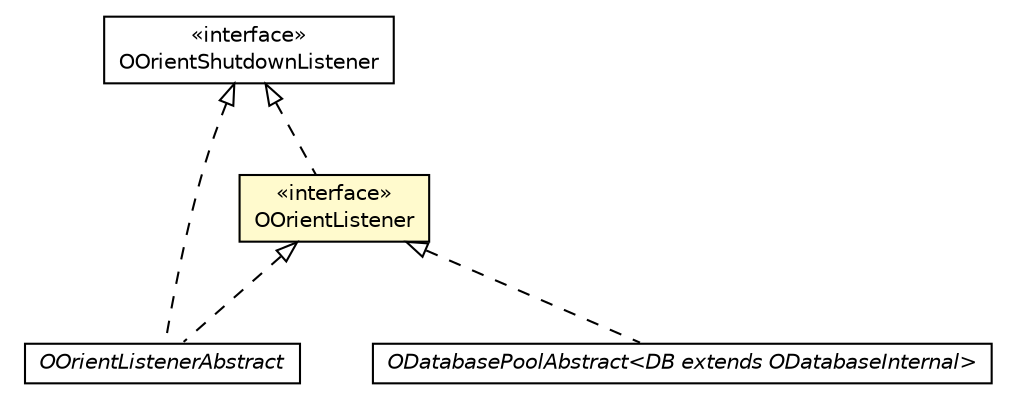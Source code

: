 #!/usr/local/bin/dot
#
# Class diagram 
# Generated by UMLGraph version R5_6-24-gf6e263 (http://www.umlgraph.org/)
#

digraph G {
	edge [fontname="Helvetica",fontsize=10,labelfontname="Helvetica",labelfontsize=10];
	node [fontname="Helvetica",fontsize=10,shape=plaintext];
	nodesep=0.25;
	ranksep=0.5;
	// com.orientechnologies.orient.core.OOrientListener
	c4868577 [label=<<table title="com.orientechnologies.orient.core.OOrientListener" border="0" cellborder="1" cellspacing="0" cellpadding="2" port="p" bgcolor="lemonChiffon" href="./OOrientListener.html">
		<tr><td><table border="0" cellspacing="0" cellpadding="1">
<tr><td align="center" balign="center"> &#171;interface&#187; </td></tr>
<tr><td align="center" balign="center"> OOrientListener </td></tr>
		</table></td></tr>
		</table>>, URL="./OOrientListener.html", fontname="Helvetica", fontcolor="black", fontsize=10.0];
	// com.orientechnologies.orient.core.OOrientShutdownListener
	c4868581 [label=<<table title="com.orientechnologies.orient.core.OOrientShutdownListener" border="0" cellborder="1" cellspacing="0" cellpadding="2" port="p" href="./OOrientShutdownListener.html">
		<tr><td><table border="0" cellspacing="0" cellpadding="1">
<tr><td align="center" balign="center"> &#171;interface&#187; </td></tr>
<tr><td align="center" balign="center"> OOrientShutdownListener </td></tr>
		</table></td></tr>
		</table>>, URL="./OOrientShutdownListener.html", fontname="Helvetica", fontcolor="black", fontsize=10.0];
	// com.orientechnologies.orient.core.OOrientListenerAbstract
	c4868582 [label=<<table title="com.orientechnologies.orient.core.OOrientListenerAbstract" border="0" cellborder="1" cellspacing="0" cellpadding="2" port="p" href="./OOrientListenerAbstract.html">
		<tr><td><table border="0" cellspacing="0" cellpadding="1">
<tr><td align="center" balign="center"><font face="Helvetica-Oblique"> OOrientListenerAbstract </font></td></tr>
		</table></td></tr>
		</table>>, URL="./OOrientListenerAbstract.html", fontname="Helvetica", fontcolor="black", fontsize=10.0];
	// com.orientechnologies.orient.core.db.ODatabasePoolAbstract<DB extends com.orientechnologies.orient.core.db.ODatabaseInternal>
	c4868632 [label=<<table title="com.orientechnologies.orient.core.db.ODatabasePoolAbstract" border="0" cellborder="1" cellspacing="0" cellpadding="2" port="p" href="./db/ODatabasePoolAbstract.html">
		<tr><td><table border="0" cellspacing="0" cellpadding="1">
<tr><td align="center" balign="center"><font face="Helvetica-Oblique"> ODatabasePoolAbstract&lt;DB extends ODatabaseInternal&gt; </font></td></tr>
		</table></td></tr>
		</table>>, URL="./db/ODatabasePoolAbstract.html", fontname="Helvetica", fontcolor="black", fontsize=10.0];
	//com.orientechnologies.orient.core.OOrientListener implements com.orientechnologies.orient.core.OOrientShutdownListener
	c4868581:p -> c4868577:p [dir=back,arrowtail=empty,style=dashed];
	//com.orientechnologies.orient.core.OOrientListenerAbstract implements com.orientechnologies.orient.core.OOrientListener
	c4868577:p -> c4868582:p [dir=back,arrowtail=empty,style=dashed];
	//com.orientechnologies.orient.core.OOrientListenerAbstract implements com.orientechnologies.orient.core.OOrientShutdownListener
	c4868581:p -> c4868582:p [dir=back,arrowtail=empty,style=dashed];
	//com.orientechnologies.orient.core.db.ODatabasePoolAbstract<DB extends com.orientechnologies.orient.core.db.ODatabaseInternal> implements com.orientechnologies.orient.core.OOrientListener
	c4868577:p -> c4868632:p [dir=back,arrowtail=empty,style=dashed];
}

